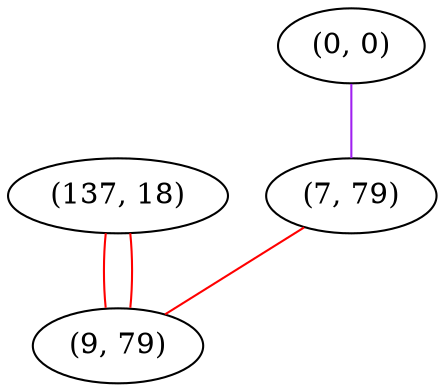 graph "" {
"(137, 18)";
"(0, 0)";
"(7, 79)";
"(9, 79)";
"(137, 18)" -- "(9, 79)"  [color=red, key=0, weight=1];
"(137, 18)" -- "(9, 79)"  [color=red, key=1, weight=1];
"(0, 0)" -- "(7, 79)"  [color=purple, key=0, weight=4];
"(7, 79)" -- "(9, 79)"  [color=red, key=0, weight=1];
}
